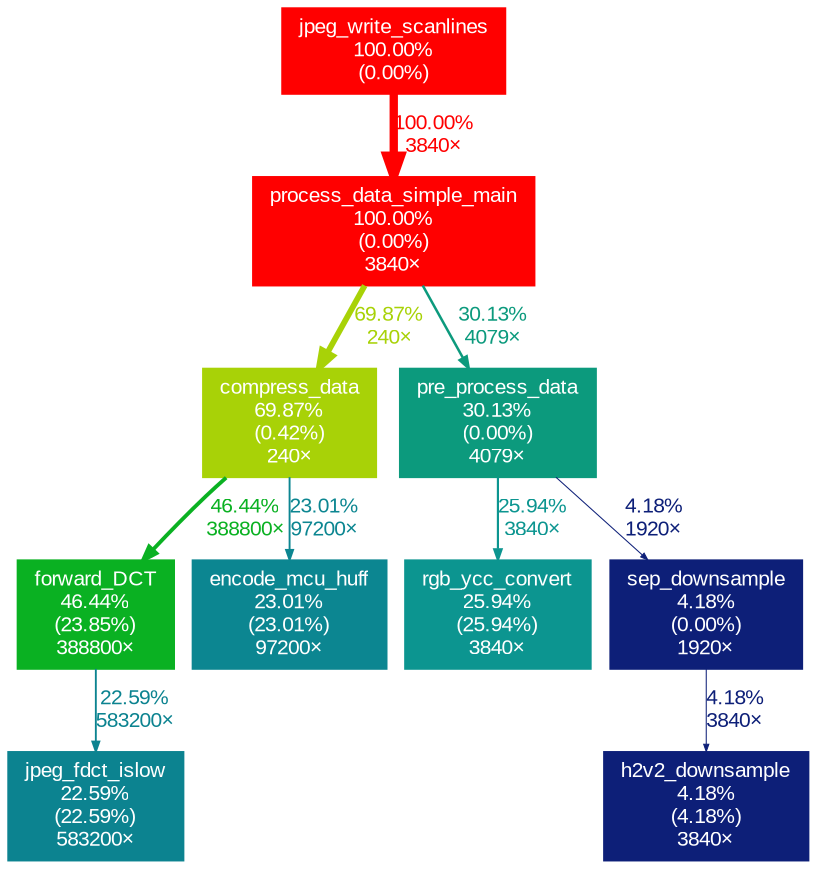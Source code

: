 digraph {
	graph [fontname=Arial, nodesep=0.125, ranksep=0.25];
	node [fontcolor=white, fontname=Arial, height=0, shape=box, style=filled, width=0];
	edge [fontname=Arial];
	1 [color="#ff0000", fontcolor="#ffffff", fontsize="10.00", label="process_data_simple_main\n100.00%\n(0.00%)\n3840×"];
	1 -> 3 [arrowsize="0.84", color="#a8d207", fontcolor="#a8d207", fontsize="10.00", label="69.87%\n240×", labeldistance="2.79", penwidth="2.79"];
	1 -> 5 [arrowsize="0.55", color="#0c9a7d", fontcolor="#0c9a7d", fontsize="10.00", label="30.13%\n4079×", labeldistance="1.21", penwidth="1.21"];
	2 [color="#ff0000", fontcolor="#ffffff", fontsize="10.00", label="jpeg_write_scanlines\n100.00%\n(0.00%)"];
	2 -> 1 [arrowsize="1.00", color="#ff0000", fontcolor="#ff0000", fontsize="10.00", label="100.00%\n3840×", labeldistance="4.00", penwidth="4.00"];
	3 [color="#a8d207", fontcolor="#ffffff", fontsize="10.00", label="compress_data\n69.87%\n(0.42%)\n240×"];
	3 -> 4 [arrowsize="0.68", color="#0ab122", fontcolor="#0ab122", fontsize="10.00", label="46.44%\n388800×", labeldistance="1.86", penwidth="1.86"];
	3 -> 7 [arrowsize="0.48", color="#0c8691", fontcolor="#0c8691", fontsize="10.00", label="23.01%\n97200×", labeldistance="0.92", penwidth="0.92"];
	4 [color="#0ab122", fontcolor="#ffffff", fontsize="10.00", label="forward_DCT\n46.44%\n(23.85%)\n388800×"];
	4 -> 8 [arrowsize="0.48", color="#0c8390", fontcolor="#0c8390", fontsize="10.00", label="22.59%\n583200×", labeldistance="0.90", penwidth="0.90"];
	5 [color="#0c9a7d", fontcolor="#ffffff", fontsize="10.00", label="pre_process_data\n30.13%\n(0.00%)\n4079×"];
	5 -> 6 [arrowsize="0.51", color="#0c9590", fontcolor="#0c9590", fontsize="10.00", label="25.94%\n3840×", labeldistance="1.04", penwidth="1.04"];
	5 -> 10 [arrowsize="0.35", color="#0d1f78", fontcolor="#0d1f78", fontsize="10.00", label="4.18%\n1920×", labeldistance="0.50", penwidth="0.50"];
	6 [color="#0c9590", fontcolor="#ffffff", fontsize="10.00", label="rgb_ycc_convert\n25.94%\n(25.94%)\n3840×"];
	7 [color="#0c8691", fontcolor="#ffffff", fontsize="10.00", label="encode_mcu_huff\n23.01%\n(23.01%)\n97200×"];
	8 [color="#0c8390", fontcolor="#ffffff", fontsize="10.00", label="jpeg_fdct_islow\n22.59%\n(22.59%)\n583200×"];
	9 [color="#0d1f78", fontcolor="#ffffff", fontsize="10.00", label="h2v2_downsample\n4.18%\n(4.18%)\n3840×"];
	10 [color="#0d1f78", fontcolor="#ffffff", fontsize="10.00", label="sep_downsample\n4.18%\n(0.00%)\n1920×"];
	10 -> 9 [arrowsize="0.35", color="#0d1f78", fontcolor="#0d1f78", fontsize="10.00", label="4.18%\n3840×", labeldistance="0.50", penwidth="0.50"];
}
